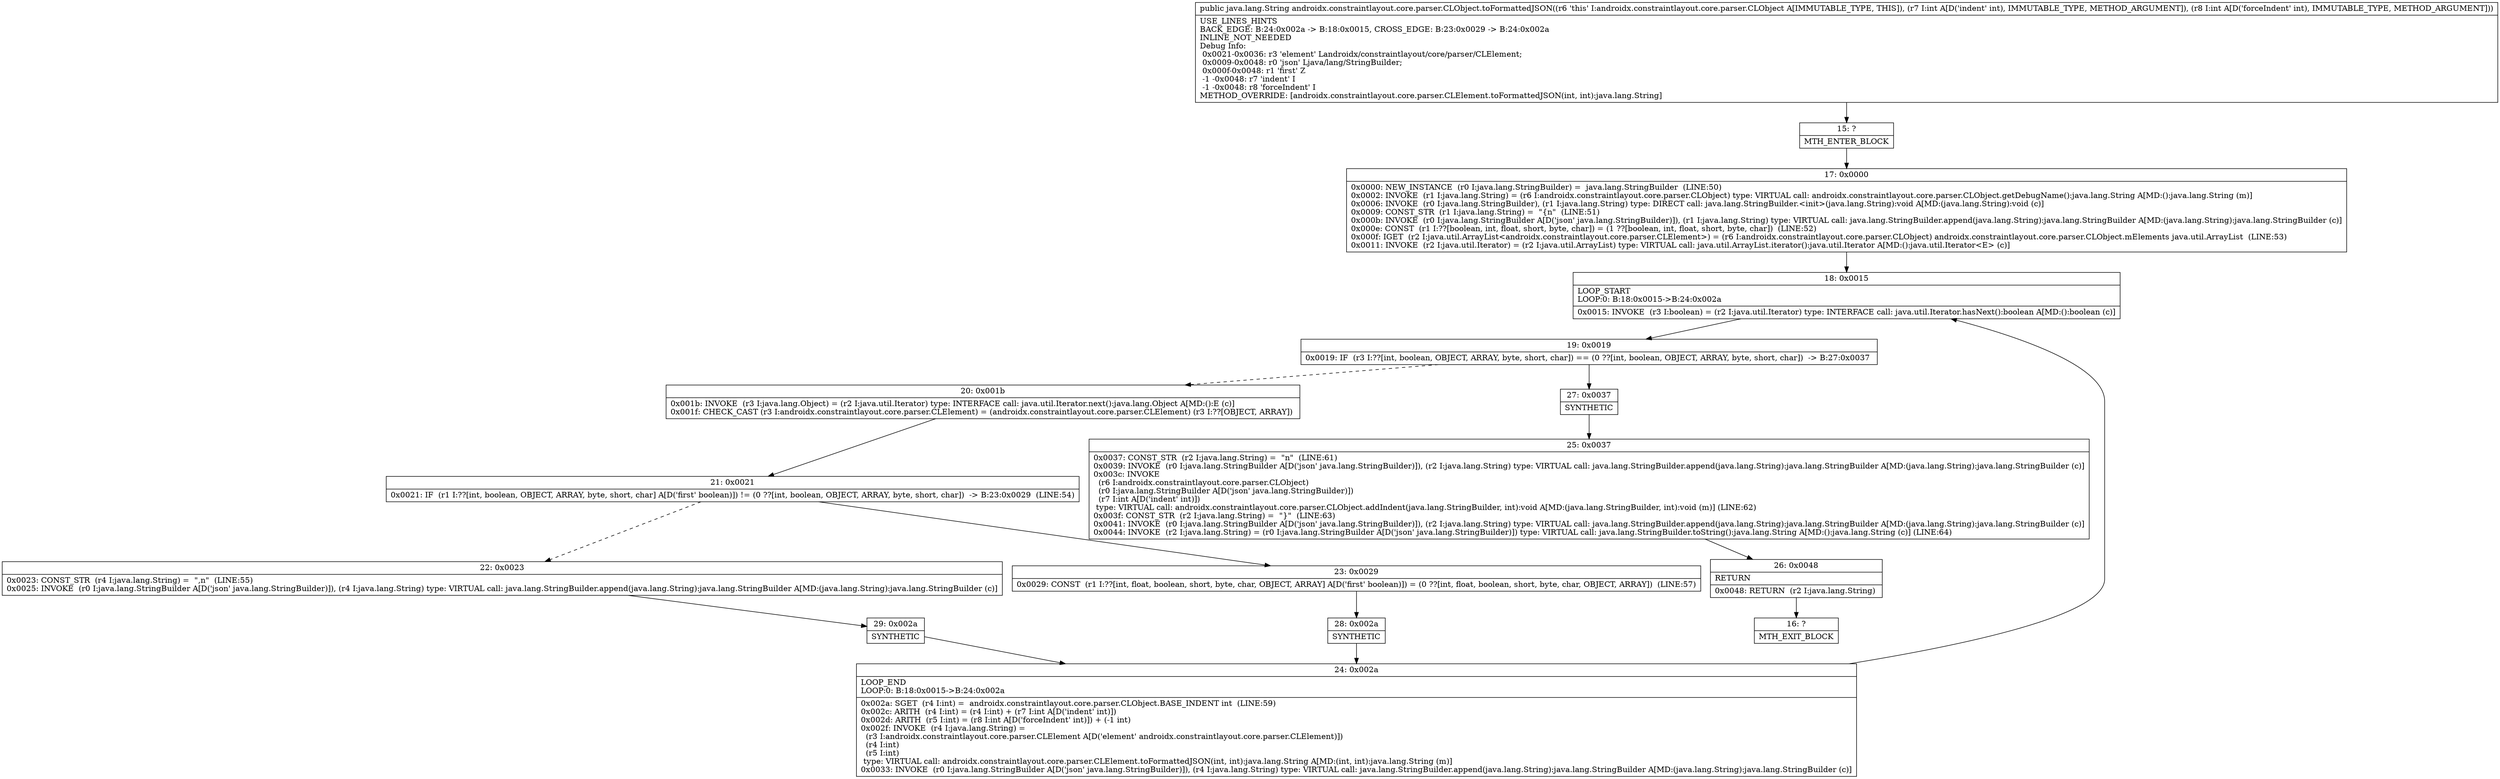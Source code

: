 digraph "CFG forandroidx.constraintlayout.core.parser.CLObject.toFormattedJSON(II)Ljava\/lang\/String;" {
Node_15 [shape=record,label="{15\:\ ?|MTH_ENTER_BLOCK\l}"];
Node_17 [shape=record,label="{17\:\ 0x0000|0x0000: NEW_INSTANCE  (r0 I:java.lang.StringBuilder) =  java.lang.StringBuilder  (LINE:50)\l0x0002: INVOKE  (r1 I:java.lang.String) = (r6 I:androidx.constraintlayout.core.parser.CLObject) type: VIRTUAL call: androidx.constraintlayout.core.parser.CLObject.getDebugName():java.lang.String A[MD:():java.lang.String (m)]\l0x0006: INVOKE  (r0 I:java.lang.StringBuilder), (r1 I:java.lang.String) type: DIRECT call: java.lang.StringBuilder.\<init\>(java.lang.String):void A[MD:(java.lang.String):void (c)]\l0x0009: CONST_STR  (r1 I:java.lang.String) =  \"\{n\"  (LINE:51)\l0x000b: INVOKE  (r0 I:java.lang.StringBuilder A[D('json' java.lang.StringBuilder)]), (r1 I:java.lang.String) type: VIRTUAL call: java.lang.StringBuilder.append(java.lang.String):java.lang.StringBuilder A[MD:(java.lang.String):java.lang.StringBuilder (c)]\l0x000e: CONST  (r1 I:??[boolean, int, float, short, byte, char]) = (1 ??[boolean, int, float, short, byte, char])  (LINE:52)\l0x000f: IGET  (r2 I:java.util.ArrayList\<androidx.constraintlayout.core.parser.CLElement\>) = (r6 I:androidx.constraintlayout.core.parser.CLObject) androidx.constraintlayout.core.parser.CLObject.mElements java.util.ArrayList  (LINE:53)\l0x0011: INVOKE  (r2 I:java.util.Iterator) = (r2 I:java.util.ArrayList) type: VIRTUAL call: java.util.ArrayList.iterator():java.util.Iterator A[MD:():java.util.Iterator\<E\> (c)]\l}"];
Node_18 [shape=record,label="{18\:\ 0x0015|LOOP_START\lLOOP:0: B:18:0x0015\-\>B:24:0x002a\l|0x0015: INVOKE  (r3 I:boolean) = (r2 I:java.util.Iterator) type: INTERFACE call: java.util.Iterator.hasNext():boolean A[MD:():boolean (c)]\l}"];
Node_19 [shape=record,label="{19\:\ 0x0019|0x0019: IF  (r3 I:??[int, boolean, OBJECT, ARRAY, byte, short, char]) == (0 ??[int, boolean, OBJECT, ARRAY, byte, short, char])  \-\> B:27:0x0037 \l}"];
Node_20 [shape=record,label="{20\:\ 0x001b|0x001b: INVOKE  (r3 I:java.lang.Object) = (r2 I:java.util.Iterator) type: INTERFACE call: java.util.Iterator.next():java.lang.Object A[MD:():E (c)]\l0x001f: CHECK_CAST (r3 I:androidx.constraintlayout.core.parser.CLElement) = (androidx.constraintlayout.core.parser.CLElement) (r3 I:??[OBJECT, ARRAY]) \l}"];
Node_21 [shape=record,label="{21\:\ 0x0021|0x0021: IF  (r1 I:??[int, boolean, OBJECT, ARRAY, byte, short, char] A[D('first' boolean)]) != (0 ??[int, boolean, OBJECT, ARRAY, byte, short, char])  \-\> B:23:0x0029  (LINE:54)\l}"];
Node_22 [shape=record,label="{22\:\ 0x0023|0x0023: CONST_STR  (r4 I:java.lang.String) =  \",n\"  (LINE:55)\l0x0025: INVOKE  (r0 I:java.lang.StringBuilder A[D('json' java.lang.StringBuilder)]), (r4 I:java.lang.String) type: VIRTUAL call: java.lang.StringBuilder.append(java.lang.String):java.lang.StringBuilder A[MD:(java.lang.String):java.lang.StringBuilder (c)]\l}"];
Node_29 [shape=record,label="{29\:\ 0x002a|SYNTHETIC\l}"];
Node_24 [shape=record,label="{24\:\ 0x002a|LOOP_END\lLOOP:0: B:18:0x0015\-\>B:24:0x002a\l|0x002a: SGET  (r4 I:int) =  androidx.constraintlayout.core.parser.CLObject.BASE_INDENT int  (LINE:59)\l0x002c: ARITH  (r4 I:int) = (r4 I:int) + (r7 I:int A[D('indent' int)]) \l0x002d: ARITH  (r5 I:int) = (r8 I:int A[D('forceIndent' int)]) + (\-1 int) \l0x002f: INVOKE  (r4 I:java.lang.String) = \l  (r3 I:androidx.constraintlayout.core.parser.CLElement A[D('element' androidx.constraintlayout.core.parser.CLElement)])\l  (r4 I:int)\l  (r5 I:int)\l type: VIRTUAL call: androidx.constraintlayout.core.parser.CLElement.toFormattedJSON(int, int):java.lang.String A[MD:(int, int):java.lang.String (m)]\l0x0033: INVOKE  (r0 I:java.lang.StringBuilder A[D('json' java.lang.StringBuilder)]), (r4 I:java.lang.String) type: VIRTUAL call: java.lang.StringBuilder.append(java.lang.String):java.lang.StringBuilder A[MD:(java.lang.String):java.lang.StringBuilder (c)]\l}"];
Node_23 [shape=record,label="{23\:\ 0x0029|0x0029: CONST  (r1 I:??[int, float, boolean, short, byte, char, OBJECT, ARRAY] A[D('first' boolean)]) = (0 ??[int, float, boolean, short, byte, char, OBJECT, ARRAY])  (LINE:57)\l}"];
Node_28 [shape=record,label="{28\:\ 0x002a|SYNTHETIC\l}"];
Node_27 [shape=record,label="{27\:\ 0x0037|SYNTHETIC\l}"];
Node_25 [shape=record,label="{25\:\ 0x0037|0x0037: CONST_STR  (r2 I:java.lang.String) =  \"n\"  (LINE:61)\l0x0039: INVOKE  (r0 I:java.lang.StringBuilder A[D('json' java.lang.StringBuilder)]), (r2 I:java.lang.String) type: VIRTUAL call: java.lang.StringBuilder.append(java.lang.String):java.lang.StringBuilder A[MD:(java.lang.String):java.lang.StringBuilder (c)]\l0x003c: INVOKE  \l  (r6 I:androidx.constraintlayout.core.parser.CLObject)\l  (r0 I:java.lang.StringBuilder A[D('json' java.lang.StringBuilder)])\l  (r7 I:int A[D('indent' int)])\l type: VIRTUAL call: androidx.constraintlayout.core.parser.CLObject.addIndent(java.lang.StringBuilder, int):void A[MD:(java.lang.StringBuilder, int):void (m)] (LINE:62)\l0x003f: CONST_STR  (r2 I:java.lang.String) =  \"\}\"  (LINE:63)\l0x0041: INVOKE  (r0 I:java.lang.StringBuilder A[D('json' java.lang.StringBuilder)]), (r2 I:java.lang.String) type: VIRTUAL call: java.lang.StringBuilder.append(java.lang.String):java.lang.StringBuilder A[MD:(java.lang.String):java.lang.StringBuilder (c)]\l0x0044: INVOKE  (r2 I:java.lang.String) = (r0 I:java.lang.StringBuilder A[D('json' java.lang.StringBuilder)]) type: VIRTUAL call: java.lang.StringBuilder.toString():java.lang.String A[MD:():java.lang.String (c)] (LINE:64)\l}"];
Node_26 [shape=record,label="{26\:\ 0x0048|RETURN\l|0x0048: RETURN  (r2 I:java.lang.String) \l}"];
Node_16 [shape=record,label="{16\:\ ?|MTH_EXIT_BLOCK\l}"];
MethodNode[shape=record,label="{public java.lang.String androidx.constraintlayout.core.parser.CLObject.toFormattedJSON((r6 'this' I:androidx.constraintlayout.core.parser.CLObject A[IMMUTABLE_TYPE, THIS]), (r7 I:int A[D('indent' int), IMMUTABLE_TYPE, METHOD_ARGUMENT]), (r8 I:int A[D('forceIndent' int), IMMUTABLE_TYPE, METHOD_ARGUMENT]))  | USE_LINES_HINTS\lBACK_EDGE: B:24:0x002a \-\> B:18:0x0015, CROSS_EDGE: B:23:0x0029 \-\> B:24:0x002a\lINLINE_NOT_NEEDED\lDebug Info:\l  0x0021\-0x0036: r3 'element' Landroidx\/constraintlayout\/core\/parser\/CLElement;\l  0x0009\-0x0048: r0 'json' Ljava\/lang\/StringBuilder;\l  0x000f\-0x0048: r1 'first' Z\l  \-1 \-0x0048: r7 'indent' I\l  \-1 \-0x0048: r8 'forceIndent' I\lMETHOD_OVERRIDE: [androidx.constraintlayout.core.parser.CLElement.toFormattedJSON(int, int):java.lang.String]\l}"];
MethodNode -> Node_15;Node_15 -> Node_17;
Node_17 -> Node_18;
Node_18 -> Node_19;
Node_19 -> Node_20[style=dashed];
Node_19 -> Node_27;
Node_20 -> Node_21;
Node_21 -> Node_22[style=dashed];
Node_21 -> Node_23;
Node_22 -> Node_29;
Node_29 -> Node_24;
Node_24 -> Node_18;
Node_23 -> Node_28;
Node_28 -> Node_24;
Node_27 -> Node_25;
Node_25 -> Node_26;
Node_26 -> Node_16;
}

